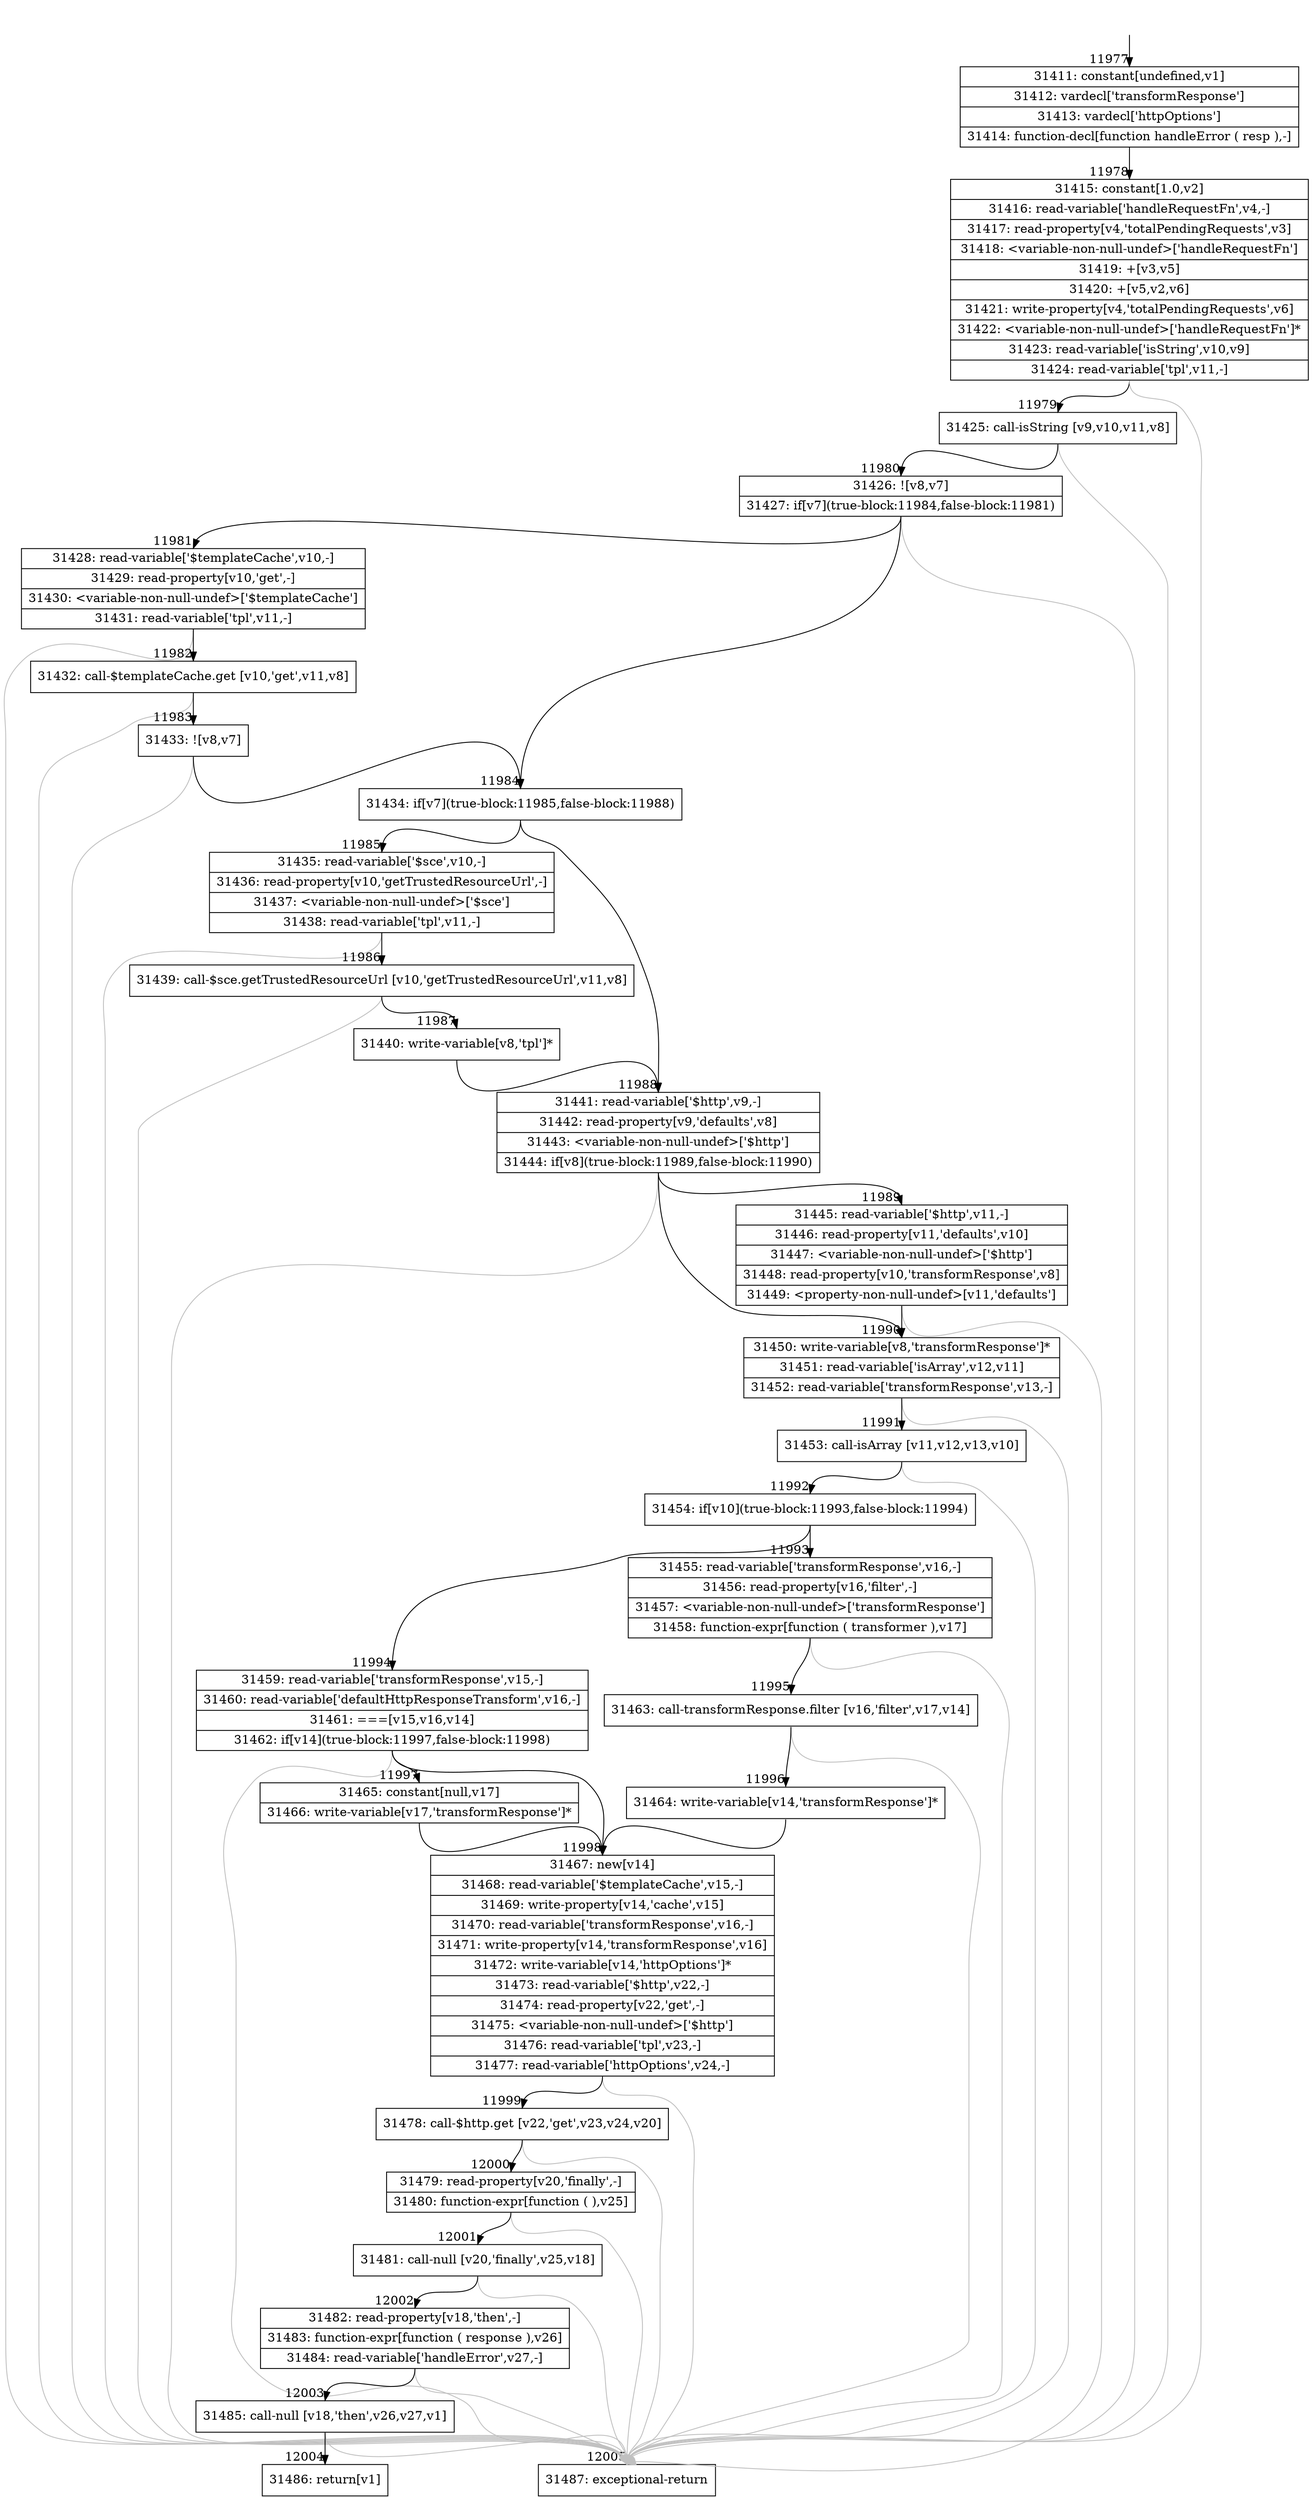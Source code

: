 digraph {
rankdir="TD"
BB_entry927[shape=none,label=""];
BB_entry927 -> BB11977 [tailport=s, headport=n, headlabel="    11977"]
BB11977 [shape=record label="{31411: constant[undefined,v1]|31412: vardecl['transformResponse']|31413: vardecl['httpOptions']|31414: function-decl[function handleError ( resp ),-]}" ] 
BB11977 -> BB11978 [tailport=s, headport=n, headlabel="      11978"]
BB11978 [shape=record label="{31415: constant[1.0,v2]|31416: read-variable['handleRequestFn',v4,-]|31417: read-property[v4,'totalPendingRequests',v3]|31418: \<variable-non-null-undef\>['handleRequestFn']|31419: +[v3,v5]|31420: +[v5,v2,v6]|31421: write-property[v4,'totalPendingRequests',v6]|31422: \<variable-non-null-undef\>['handleRequestFn']*|31423: read-variable['isString',v10,v9]|31424: read-variable['tpl',v11,-]}" ] 
BB11978 -> BB11979 [tailport=s, headport=n, headlabel="      11979"]
BB11978 -> BB12005 [tailport=s, headport=n, color=gray, headlabel="      12005"]
BB11979 [shape=record label="{31425: call-isString [v9,v10,v11,v8]}" ] 
BB11979 -> BB11980 [tailport=s, headport=n, headlabel="      11980"]
BB11979 -> BB12005 [tailport=s, headport=n, color=gray]
BB11980 [shape=record label="{31426: ![v8,v7]|31427: if[v7](true-block:11984,false-block:11981)}" ] 
BB11980 -> BB11984 [tailport=s, headport=n, headlabel="      11984"]
BB11980 -> BB11981 [tailport=s, headport=n, headlabel="      11981"]
BB11980 -> BB12005 [tailport=s, headport=n, color=gray]
BB11981 [shape=record label="{31428: read-variable['$templateCache',v10,-]|31429: read-property[v10,'get',-]|31430: \<variable-non-null-undef\>['$templateCache']|31431: read-variable['tpl',v11,-]}" ] 
BB11981 -> BB11982 [tailport=s, headport=n, headlabel="      11982"]
BB11981 -> BB12005 [tailport=s, headport=n, color=gray]
BB11982 [shape=record label="{31432: call-$templateCache.get [v10,'get',v11,v8]}" ] 
BB11982 -> BB11983 [tailport=s, headport=n, headlabel="      11983"]
BB11982 -> BB12005 [tailport=s, headport=n, color=gray]
BB11983 [shape=record label="{31433: ![v8,v7]}" ] 
BB11983 -> BB11984 [tailport=s, headport=n]
BB11983 -> BB12005 [tailport=s, headport=n, color=gray]
BB11984 [shape=record label="{31434: if[v7](true-block:11985,false-block:11988)}" ] 
BB11984 -> BB11985 [tailport=s, headport=n, headlabel="      11985"]
BB11984 -> BB11988 [tailport=s, headport=n, headlabel="      11988"]
BB11985 [shape=record label="{31435: read-variable['$sce',v10,-]|31436: read-property[v10,'getTrustedResourceUrl',-]|31437: \<variable-non-null-undef\>['$sce']|31438: read-variable['tpl',v11,-]}" ] 
BB11985 -> BB11986 [tailport=s, headport=n, headlabel="      11986"]
BB11985 -> BB12005 [tailport=s, headport=n, color=gray]
BB11986 [shape=record label="{31439: call-$sce.getTrustedResourceUrl [v10,'getTrustedResourceUrl',v11,v8]}" ] 
BB11986 -> BB11987 [tailport=s, headport=n, headlabel="      11987"]
BB11986 -> BB12005 [tailport=s, headport=n, color=gray]
BB11987 [shape=record label="{31440: write-variable[v8,'tpl']*}" ] 
BB11987 -> BB11988 [tailport=s, headport=n]
BB11988 [shape=record label="{31441: read-variable['$http',v9,-]|31442: read-property[v9,'defaults',v8]|31443: \<variable-non-null-undef\>['$http']|31444: if[v8](true-block:11989,false-block:11990)}" ] 
BB11988 -> BB11990 [tailport=s, headport=n, headlabel="      11990"]
BB11988 -> BB11989 [tailport=s, headport=n, headlabel="      11989"]
BB11988 -> BB12005 [tailport=s, headport=n, color=gray]
BB11989 [shape=record label="{31445: read-variable['$http',v11,-]|31446: read-property[v11,'defaults',v10]|31447: \<variable-non-null-undef\>['$http']|31448: read-property[v10,'transformResponse',v8]|31449: \<property-non-null-undef\>[v11,'defaults']}" ] 
BB11989 -> BB11990 [tailport=s, headport=n]
BB11989 -> BB12005 [tailport=s, headport=n, color=gray]
BB11990 [shape=record label="{31450: write-variable[v8,'transformResponse']*|31451: read-variable['isArray',v12,v11]|31452: read-variable['transformResponse',v13,-]}" ] 
BB11990 -> BB11991 [tailport=s, headport=n, headlabel="      11991"]
BB11990 -> BB12005 [tailport=s, headport=n, color=gray]
BB11991 [shape=record label="{31453: call-isArray [v11,v12,v13,v10]}" ] 
BB11991 -> BB11992 [tailport=s, headport=n, headlabel="      11992"]
BB11991 -> BB12005 [tailport=s, headport=n, color=gray]
BB11992 [shape=record label="{31454: if[v10](true-block:11993,false-block:11994)}" ] 
BB11992 -> BB11993 [tailport=s, headport=n, headlabel="      11993"]
BB11992 -> BB11994 [tailport=s, headport=n, headlabel="      11994"]
BB11993 [shape=record label="{31455: read-variable['transformResponse',v16,-]|31456: read-property[v16,'filter',-]|31457: \<variable-non-null-undef\>['transformResponse']|31458: function-expr[function ( transformer ),v17]}" ] 
BB11993 -> BB11995 [tailport=s, headport=n, headlabel="      11995"]
BB11993 -> BB12005 [tailport=s, headport=n, color=gray]
BB11994 [shape=record label="{31459: read-variable['transformResponse',v15,-]|31460: read-variable['defaultHttpResponseTransform',v16,-]|31461: ===[v15,v16,v14]|31462: if[v14](true-block:11997,false-block:11998)}" ] 
BB11994 -> BB11997 [tailport=s, headport=n, headlabel="      11997"]
BB11994 -> BB11998 [tailport=s, headport=n, headlabel="      11998"]
BB11994 -> BB12005 [tailport=s, headport=n, color=gray]
BB11995 [shape=record label="{31463: call-transformResponse.filter [v16,'filter',v17,v14]}" ] 
BB11995 -> BB11996 [tailport=s, headport=n, headlabel="      11996"]
BB11995 -> BB12005 [tailport=s, headport=n, color=gray]
BB11996 [shape=record label="{31464: write-variable[v14,'transformResponse']*}" ] 
BB11996 -> BB11998 [tailport=s, headport=n]
BB11997 [shape=record label="{31465: constant[null,v17]|31466: write-variable[v17,'transformResponse']*}" ] 
BB11997 -> BB11998 [tailport=s, headport=n]
BB11998 [shape=record label="{31467: new[v14]|31468: read-variable['$templateCache',v15,-]|31469: write-property[v14,'cache',v15]|31470: read-variable['transformResponse',v16,-]|31471: write-property[v14,'transformResponse',v16]|31472: write-variable[v14,'httpOptions']*|31473: read-variable['$http',v22,-]|31474: read-property[v22,'get',-]|31475: \<variable-non-null-undef\>['$http']|31476: read-variable['tpl',v23,-]|31477: read-variable['httpOptions',v24,-]}" ] 
BB11998 -> BB11999 [tailport=s, headport=n, headlabel="      11999"]
BB11998 -> BB12005 [tailport=s, headport=n, color=gray]
BB11999 [shape=record label="{31478: call-$http.get [v22,'get',v23,v24,v20]}" ] 
BB11999 -> BB12000 [tailport=s, headport=n, headlabel="      12000"]
BB11999 -> BB12005 [tailport=s, headport=n, color=gray]
BB12000 [shape=record label="{31479: read-property[v20,'finally',-]|31480: function-expr[function ( ),v25]}" ] 
BB12000 -> BB12001 [tailport=s, headport=n, headlabel="      12001"]
BB12000 -> BB12005 [tailport=s, headport=n, color=gray]
BB12001 [shape=record label="{31481: call-null [v20,'finally',v25,v18]}" ] 
BB12001 -> BB12002 [tailport=s, headport=n, headlabel="      12002"]
BB12001 -> BB12005 [tailport=s, headport=n, color=gray]
BB12002 [shape=record label="{31482: read-property[v18,'then',-]|31483: function-expr[function ( response ),v26]|31484: read-variable['handleError',v27,-]}" ] 
BB12002 -> BB12003 [tailport=s, headport=n, headlabel="      12003"]
BB12002 -> BB12005 [tailport=s, headport=n, color=gray]
BB12003 [shape=record label="{31485: call-null [v18,'then',v26,v27,v1]}" ] 
BB12003 -> BB12004 [tailport=s, headport=n, headlabel="      12004"]
BB12003 -> BB12005 [tailport=s, headport=n, color=gray]
BB12004 [shape=record label="{31486: return[v1]}" ] 
BB12005 [shape=record label="{31487: exceptional-return}" ] 
//#$~ 17535
}
